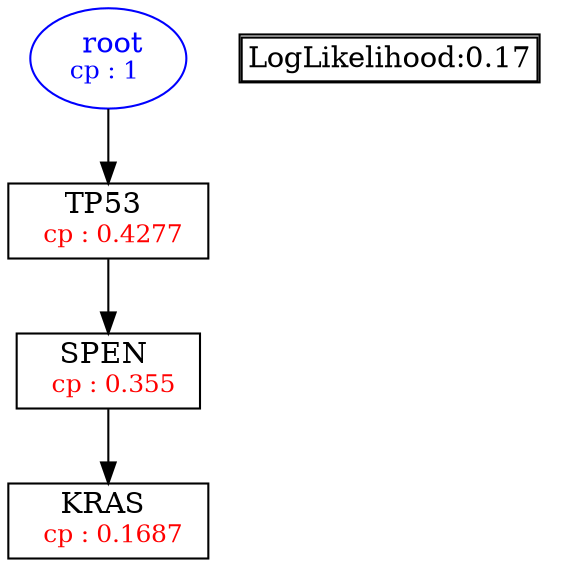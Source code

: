 digraph tree {
    "root" [label=<<font color='Blue'> root</font><br/><font color='Blue' POINT-SIZE='12'>cp : 1 </font>>, shape=oval, color=Blue];
    "S2" [label =<TP53 <br/> <font color='Red' POINT-SIZE='12'> cp : 0.4277 </font>>, shape=box];
    "S3" [label =<SPEN <br/> <font color='Red' POINT-SIZE='12'> cp : 0.355 </font>>, shape=box];
    "S1" [label =<KRAS <br/> <font color='Red' POINT-SIZE='12'> cp : 0.1687 </font>>, shape=box];
    "root" -> "S2";
    "S2" -> "S3";
    "S3" -> "S1";

    node[shape=plaintext]
    fontsize="10"
    struct1 [label=
    <<TABLE BORDER="1" CELLBORDER="1" CELLSPACING="0" >
    <TR><TD ALIGN="LEFT">LogLikelihood:0.17</TD></TR>
    </TABLE>>];

}
